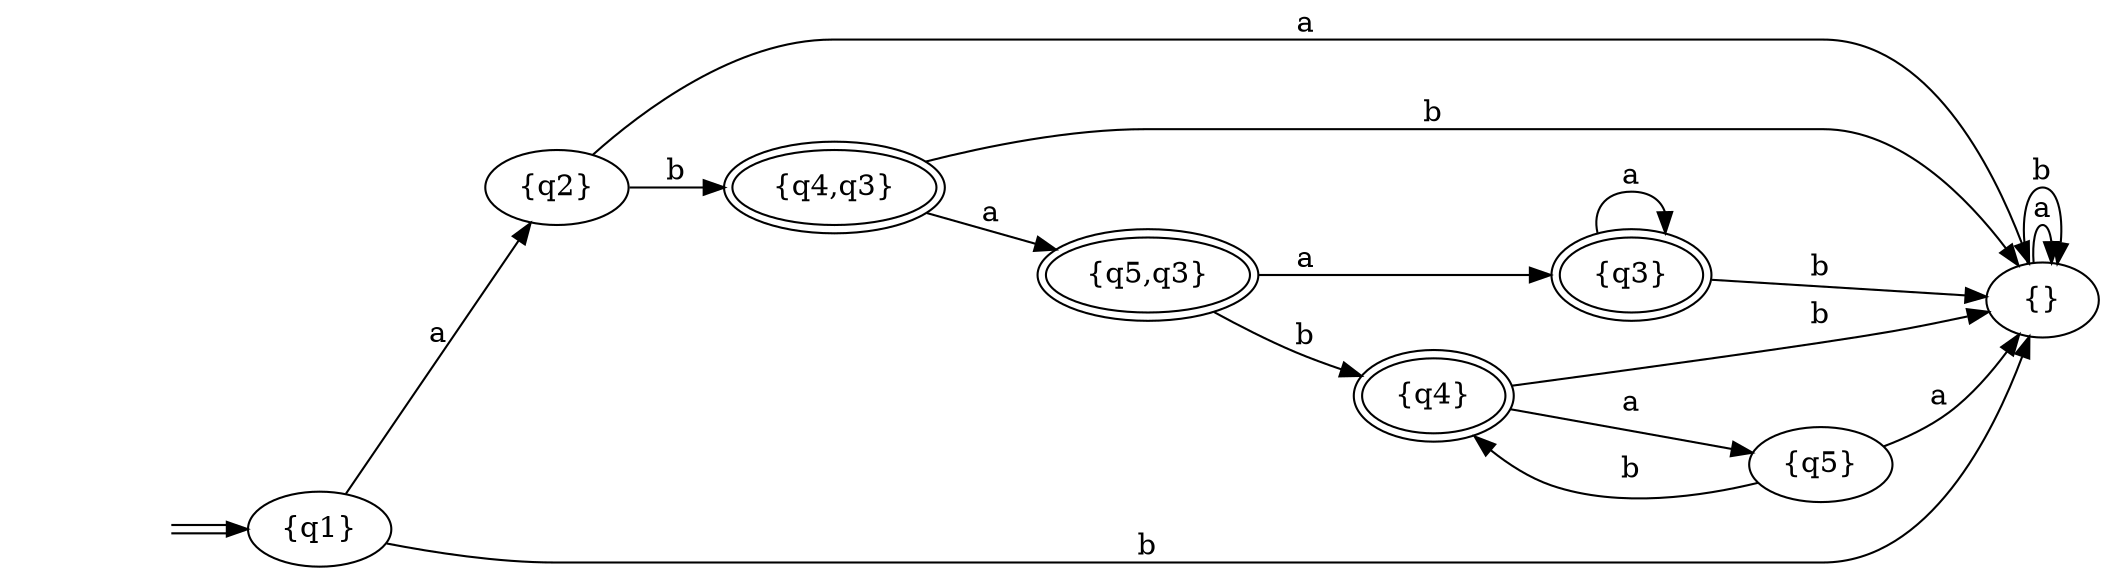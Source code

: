 digraph Automaton { 
  rankdir = LR
  0 [label="{q1}"];  1 [label="{q2}"];  2 [label="{}"];  3 [label="{q4,q3}",peripheries=2];  4 [label="{q5,q3}",peripheries=2];  5 [label="{q3}",peripheries=2];  6 [label="{q4}",peripheries=2];  7 [label="{q5}"];  start0 [style=invis]
  start0 -> 0[color="black:white:black"]
  0 -> 1 [label = "a" ]
  0 -> 2 [label = "b" ]
  1 -> 2 [label = "a" ]
  1 -> 3 [label = "b" ]
  2 -> 2 [label = "a" ]
  2 -> 2 [label = "b" ]
  3 -> 4 [label = "a" ]
  3 -> 2 [label = "b" ]
  4 -> 5 [label = "a" ]
  4 -> 6 [label = "b" ]
  5 -> 5 [label = "a" ]
  5 -> 2 [label = "b" ]
  6 -> 7 [label = "a" ]
  6 -> 2 [label = "b" ]
  7 -> 2 [label = "a" ]
  7 -> 6 [label = "b" ]
}


